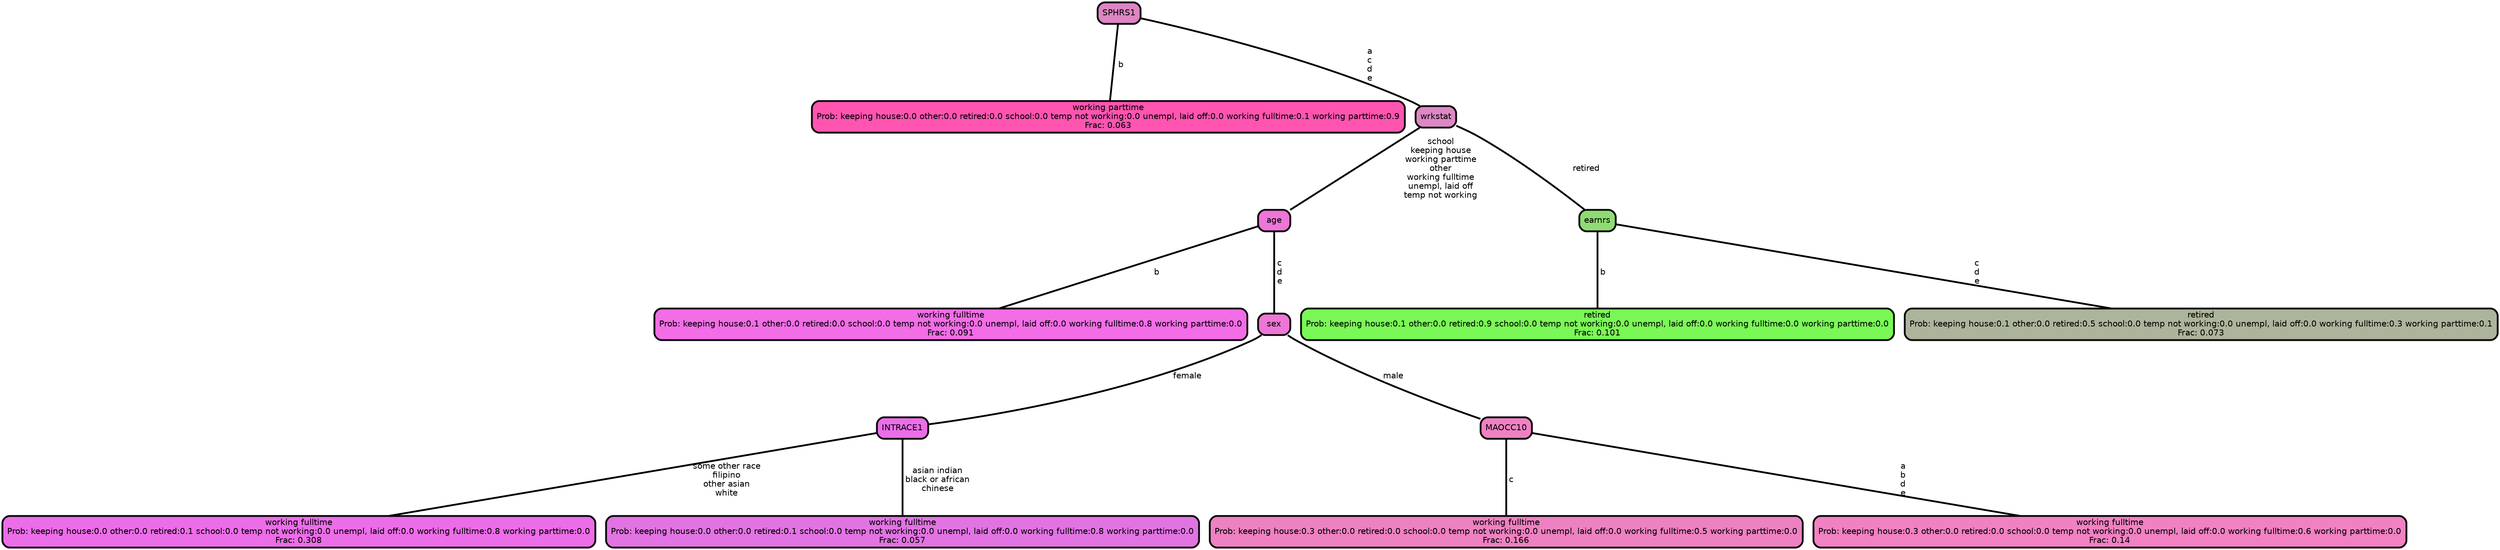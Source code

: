 graph Tree {
node [shape=box, style="filled, rounded",color="black",penwidth="3",fontcolor="black",                 fontname=helvetica] ;
graph [ranksep="0 equally", splines=straight,                 bgcolor=transparent, dpi=200] ;
edge [fontname=helvetica, color=black] ;
0 [label="working parttime
Prob: keeping house:0.0 other:0.0 retired:0.0 school:0.0 temp not working:0.0 unempl, laid off:0.0 working fulltime:0.1 working parttime:0.9
Frac: 0.063", fillcolor="#ff55b1"] ;
1 [label="SPHRS1", fillcolor="#de85c4"] ;
2 [label="working fulltime
Prob: keeping house:0.1 other:0.0 retired:0.0 school:0.0 temp not working:0.0 unempl, laid off:0.0 working fulltime:0.8 working parttime:0.0
Frac: 0.091", fillcolor="#f26de6"] ;
3 [label="age", fillcolor="#ed76d8"] ;
4 [label="working fulltime
Prob: keeping house:0.0 other:0.0 retired:0.1 school:0.0 temp not working:0.0 unempl, laid off:0.0 working fulltime:0.8 working parttime:0.0
Frac: 0.308", fillcolor="#ec6de8"] ;
5 [label="INTRACE1", fillcolor="#eb6ee7"] ;
6 [label="working fulltime
Prob: keeping house:0.0 other:0.0 retired:0.1 school:0.0 temp not working:0.0 unempl, laid off:0.0 working fulltime:0.8 working parttime:0.0
Frac: 0.057", fillcolor="#e174e2"] ;
7 [label="sex", fillcolor="#ed77d6"] ;
8 [label="working fulltime
Prob: keeping house:0.3 other:0.0 retired:0.0 school:0.0 temp not working:0.0 unempl, laid off:0.0 working fulltime:0.5 working parttime:0.0
Frac: 0.166", fillcolor="#ee81c1"] ;
9 [label="MAOCC10", fillcolor="#ef81c2"] ;
10 [label="working fulltime
Prob: keeping house:0.3 other:0.0 retired:0.0 school:0.0 temp not working:0.0 unempl, laid off:0.0 working fulltime:0.6 working parttime:0.0
Frac: 0.14", fillcolor="#f181c3"] ;
11 [label="wrkstat", fillcolor="#dc88c5"] ;
12 [label="retired
Prob: keeping house:0.1 other:0.0 retired:0.9 school:0.0 temp not working:0.0 unempl, laid off:0.0 working fulltime:0.0 working parttime:0.0
Frac: 0.101", fillcolor="#7af856"] ;
13 [label="earnrs", fillcolor="#8fdb73"] ;
14 [label="retired
Prob: keeping house:0.1 other:0.0 retired:0.5 school:0.0 temp not working:0.0 unempl, laid off:0.0 working fulltime:0.3 working parttime:0.1
Frac: 0.073", fillcolor="#acb49b"] ;
1 -- 0 [label=" b",penwidth=3] ;
1 -- 11 [label=" a\n c\n d\n e",penwidth=3] ;
3 -- 2 [label=" b",penwidth=3] ;
3 -- 7 [label=" c\n d\n e",penwidth=3] ;
5 -- 4 [label=" some other race\n filipino\n other asian\n white",penwidth=3] ;
5 -- 6 [label=" asian indian\n black or african\n chinese",penwidth=3] ;
7 -- 5 [label=" female",penwidth=3] ;
7 -- 9 [label=" male",penwidth=3] ;
9 -- 8 [label=" c",penwidth=3] ;
9 -- 10 [label=" a\n b\n d\n e",penwidth=3] ;
11 -- 3 [label=" school\n keeping house\n working parttime\n other\n working fulltime\n unempl, laid off\n temp not working",penwidth=3] ;
11 -- 13 [label=" retired",penwidth=3] ;
13 -- 12 [label=" b",penwidth=3] ;
13 -- 14 [label=" c\n d\n e",penwidth=3] ;
{rank = same;}}